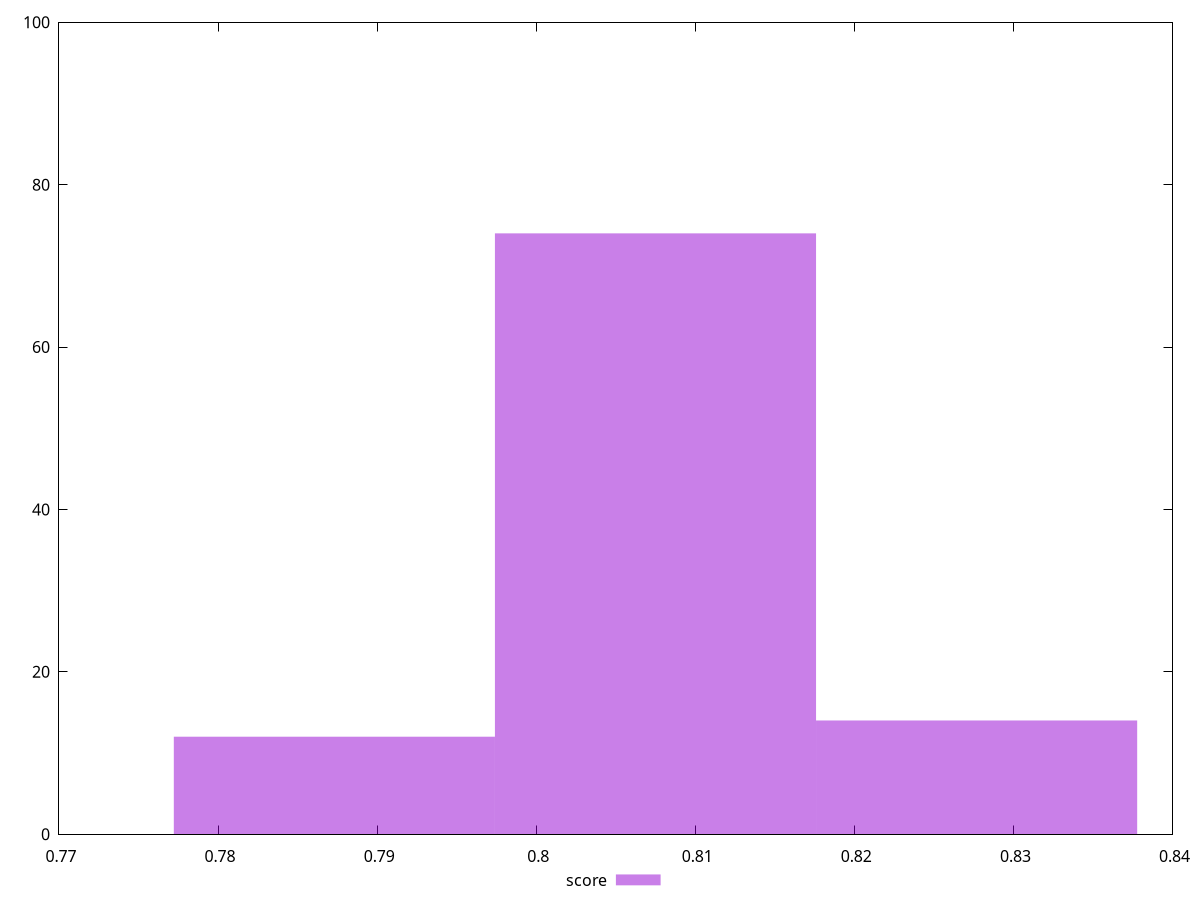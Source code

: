 reset
set terminal svg size 640, 490 enhanced background rgb 'white'
set output "reprap/largest-contentful-paint/samples/pages+cached+noexternal+nofonts+nosvg+noimg/score/histogram.svg"

$score <<EOF
0.8276857489634082 14
0.8074982916716178 74
0.7873108343798274 12
EOF

set key outside below
set boxwidth 0.020187457291790445
set yrange [0:100]
set style fill transparent solid 0.5 noborder

plot \
  $score title "score" with boxes, \


reset